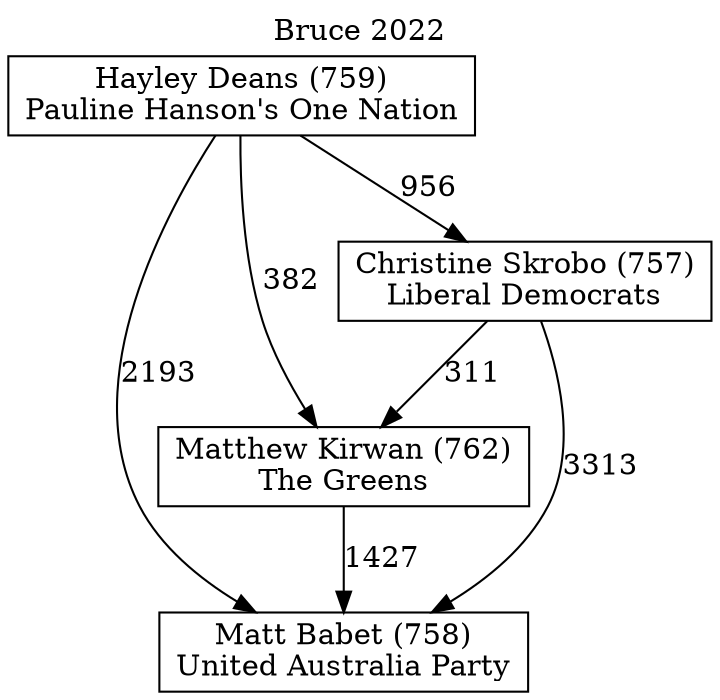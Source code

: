 // House preference flow
digraph "Matt Babet (758)_Bruce_2022" {
	graph [label="Bruce 2022" labelloc=t mclimit=10]
	node [shape=box]
	"Matt Babet (758)" [label="Matt Babet (758)
United Australia Party"]
	"Matthew Kirwan (762)" [label="Matthew Kirwan (762)
The Greens"]
	"Christine Skrobo (757)" [label="Christine Skrobo (757)
Liberal Democrats"]
	"Hayley Deans (759)" [label="Hayley Deans (759)
Pauline Hanson's One Nation"]
	"Matthew Kirwan (762)" -> "Matt Babet (758)" [label=1427]
	"Christine Skrobo (757)" -> "Matthew Kirwan (762)" [label=311]
	"Hayley Deans (759)" -> "Christine Skrobo (757)" [label=956]
	"Christine Skrobo (757)" -> "Matt Babet (758)" [label=3313]
	"Hayley Deans (759)" -> "Matt Babet (758)" [label=2193]
	"Hayley Deans (759)" -> "Matthew Kirwan (762)" [label=382]
}

